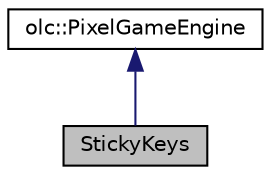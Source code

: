 digraph "StickyKeys"
{
 // LATEX_PDF_SIZE
  edge [fontname="Helvetica",fontsize="10",labelfontname="Helvetica",labelfontsize="10"];
  node [fontname="Helvetica",fontsize="10",shape=record];
  Node1 [label="StickyKeys",height=0.2,width=0.4,color="black", fillcolor="grey75", style="filled", fontcolor="black",tooltip="This represents the actual engine of the StickyKeys game."];
  Node2 -> Node1 [dir="back",color="midnightblue",fontsize="10",style="solid",fontname="Helvetica"];
  Node2 [label="olc::PixelGameEngine",height=0.2,width=0.4,color="black", fillcolor="white", style="filled",URL="$classolc_1_1PixelGameEngine.html",tooltip=" "];
}
